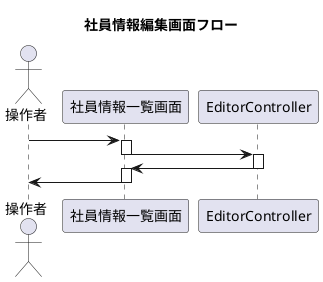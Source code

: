 @startuml
title 社員情報編集画面フロー

Actor "操作者" as User

User -> 社員情報一覧画面

activate 社員情報一覧画面
社員情報一覧画面 -> EditorController
deactivate 社員情報一覧画面

activate EditorController
社員情報一覧画面 <- EditorController
deactivate EditorController

activate 社員情報一覧画面
User <- 社員情報一覧画面
deactivate 社員情報一覧画面

@enduml